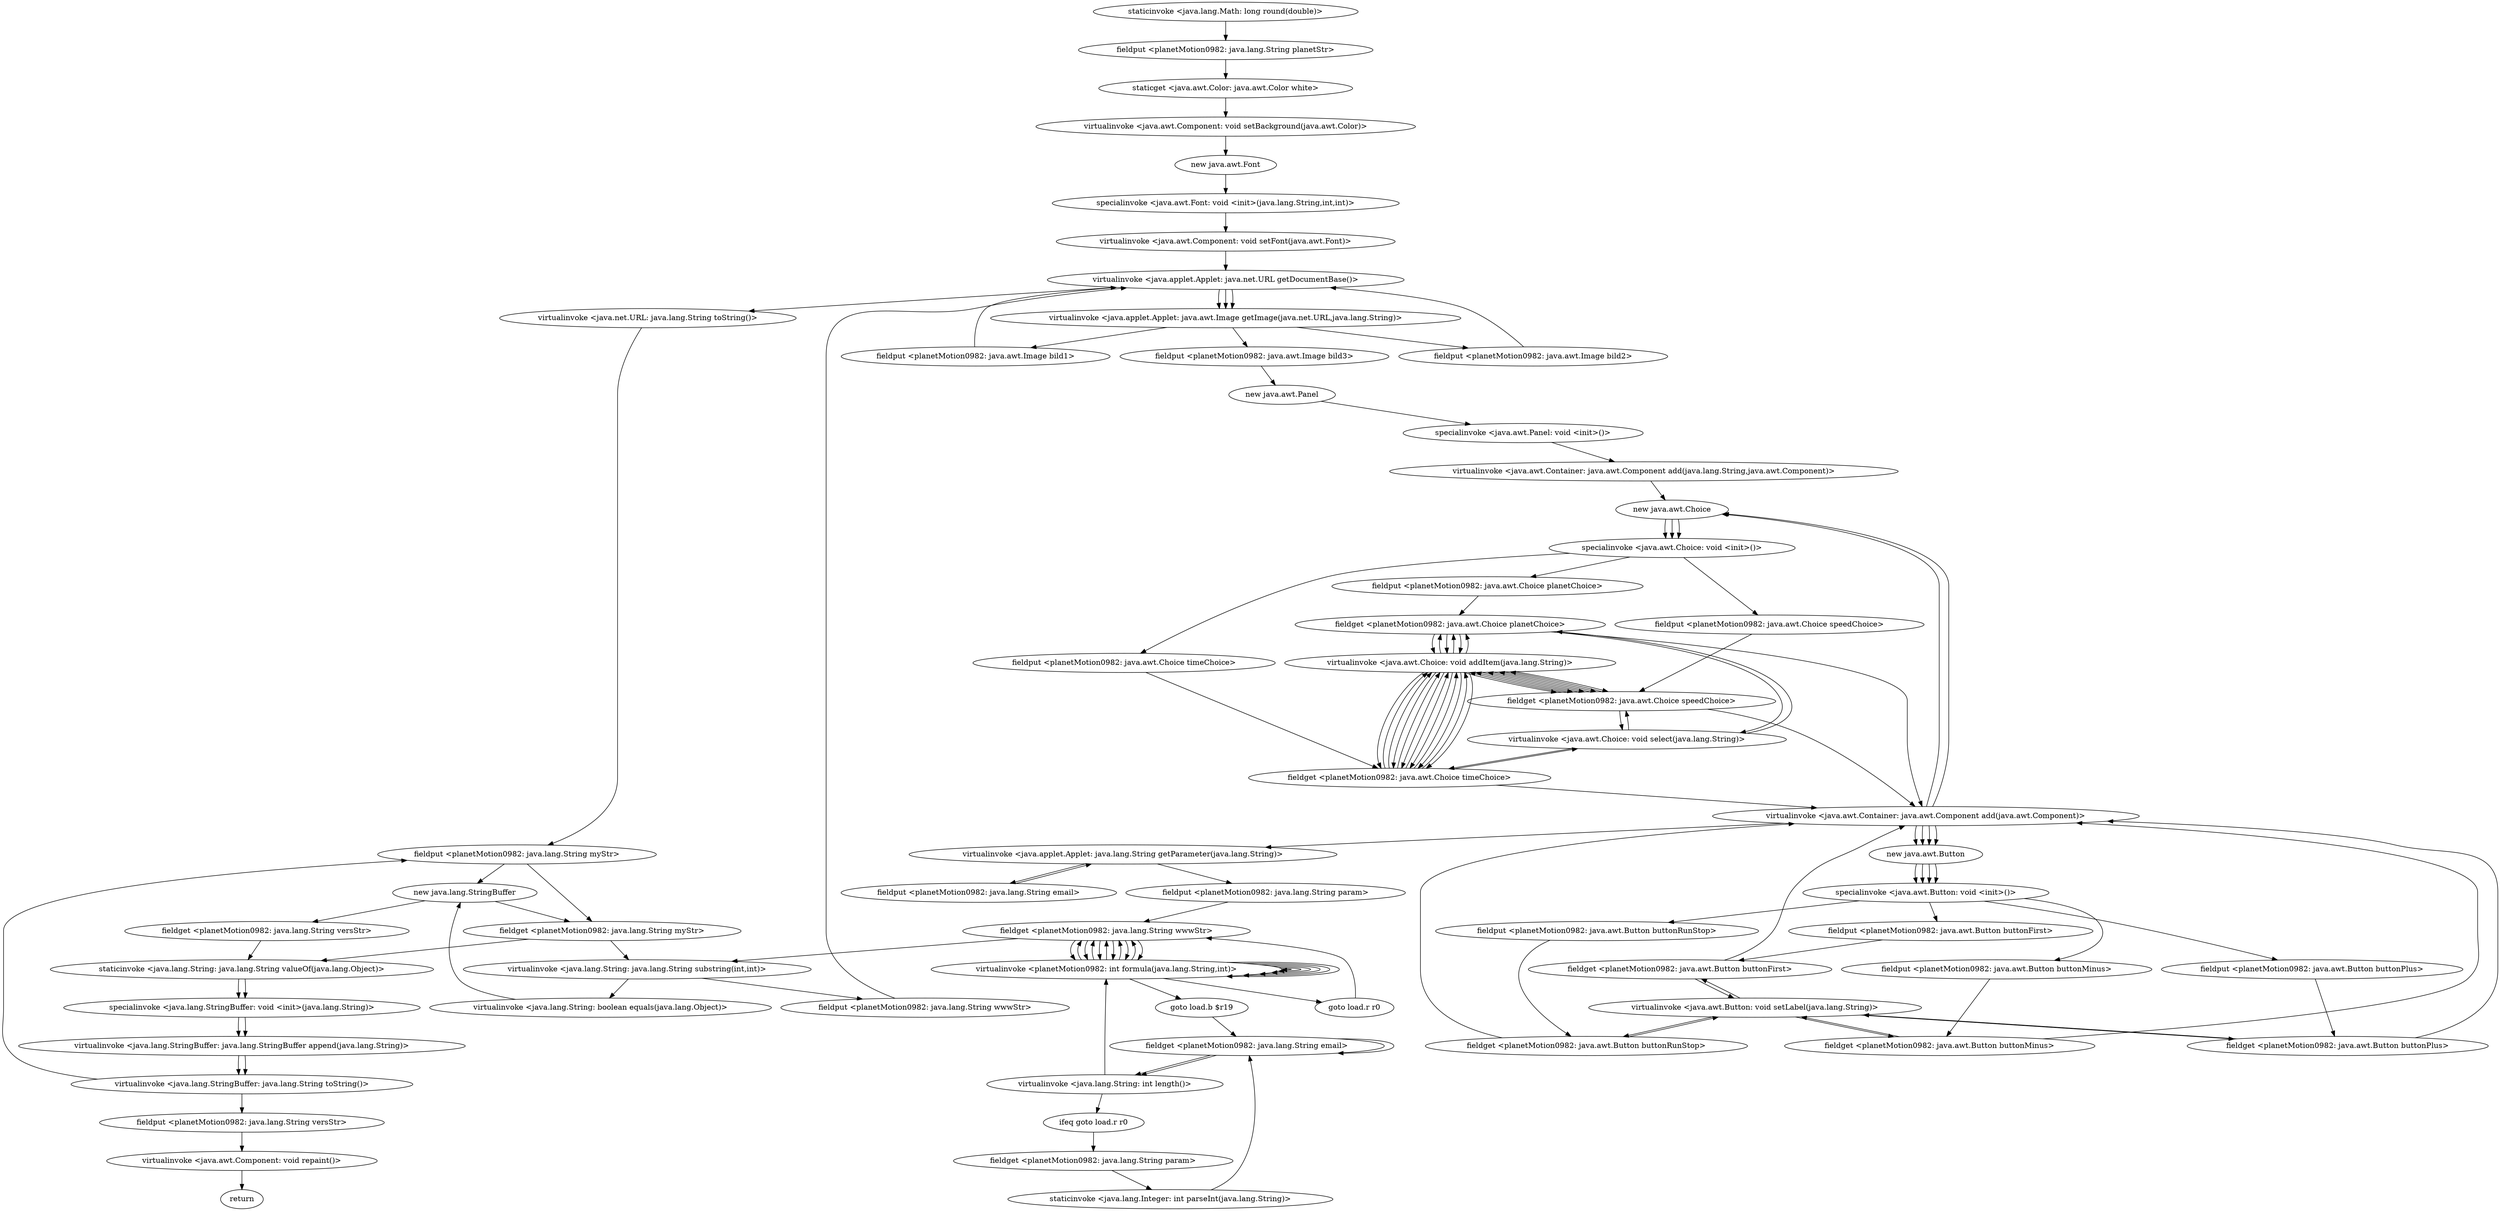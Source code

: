 digraph "" {
"staticinvoke <java.lang.Math: long round(double)>";
 "staticinvoke <java.lang.Math: long round(double)>"->"fieldput <planetMotion0982: java.lang.String planetStr>";
 "fieldput <planetMotion0982: java.lang.String planetStr>"->"staticget <java.awt.Color: java.awt.Color white>";
 "staticget <java.awt.Color: java.awt.Color white>"->"virtualinvoke <java.awt.Component: void setBackground(java.awt.Color)>";
 "virtualinvoke <java.awt.Component: void setBackground(java.awt.Color)>"->"new java.awt.Font";
 "new java.awt.Font"->"specialinvoke <java.awt.Font: void <init>(java.lang.String,int,int)>";
 "specialinvoke <java.awt.Font: void <init>(java.lang.String,int,int)>"->"virtualinvoke <java.awt.Component: void setFont(java.awt.Font)>";
 "virtualinvoke <java.awt.Component: void setFont(java.awt.Font)>"->"virtualinvoke <java.applet.Applet: java.net.URL getDocumentBase()>";
 "virtualinvoke <java.applet.Applet: java.net.URL getDocumentBase()>"->"virtualinvoke <java.net.URL: java.lang.String toString()>";
 "virtualinvoke <java.net.URL: java.lang.String toString()>"->"fieldput <planetMotion0982: java.lang.String myStr>";
 "fieldput <planetMotion0982: java.lang.String myStr>"->"new java.lang.StringBuffer";
 "new java.lang.StringBuffer"->"fieldget <planetMotion0982: java.lang.String myStr>";
 "fieldget <planetMotion0982: java.lang.String myStr>"->"staticinvoke <java.lang.String: java.lang.String valueOf(java.lang.Object)>";
 "staticinvoke <java.lang.String: java.lang.String valueOf(java.lang.Object)>"->"specialinvoke <java.lang.StringBuffer: void <init>(java.lang.String)>";
 "specialinvoke <java.lang.StringBuffer: void <init>(java.lang.String)>"->"virtualinvoke <java.lang.StringBuffer: java.lang.StringBuffer append(java.lang.String)>";
 "virtualinvoke <java.lang.StringBuffer: java.lang.StringBuffer append(java.lang.String)>"->"virtualinvoke <java.lang.StringBuffer: java.lang.String toString()>";
 "virtualinvoke <java.lang.StringBuffer: java.lang.String toString()>"->"fieldput <planetMotion0982: java.lang.String myStr>";
 "fieldput <planetMotion0982: java.lang.String myStr>"->"fieldget <planetMotion0982: java.lang.String myStr>";
 "fieldget <planetMotion0982: java.lang.String myStr>"->"virtualinvoke <java.lang.String: java.lang.String substring(int,int)>";
 "virtualinvoke <java.lang.String: java.lang.String substring(int,int)>"->"fieldput <planetMotion0982: java.lang.String wwwStr>";
 "fieldput <planetMotion0982: java.lang.String wwwStr>"->"virtualinvoke <java.applet.Applet: java.net.URL getDocumentBase()>";
 "virtualinvoke <java.applet.Applet: java.net.URL getDocumentBase()>"->"virtualinvoke <java.applet.Applet: java.awt.Image getImage(java.net.URL,java.lang.String)>";
 "virtualinvoke <java.applet.Applet: java.awt.Image getImage(java.net.URL,java.lang.String)>"->"fieldput <planetMotion0982: java.awt.Image bild1>";
 "fieldput <planetMotion0982: java.awt.Image bild1>"->"virtualinvoke <java.applet.Applet: java.net.URL getDocumentBase()>";
 "virtualinvoke <java.applet.Applet: java.net.URL getDocumentBase()>"->"virtualinvoke <java.applet.Applet: java.awt.Image getImage(java.net.URL,java.lang.String)>";
 "virtualinvoke <java.applet.Applet: java.awt.Image getImage(java.net.URL,java.lang.String)>"->"fieldput <planetMotion0982: java.awt.Image bild2>";
 "fieldput <planetMotion0982: java.awt.Image bild2>"->"virtualinvoke <java.applet.Applet: java.net.URL getDocumentBase()>";
 "virtualinvoke <java.applet.Applet: java.net.URL getDocumentBase()>"->"virtualinvoke <java.applet.Applet: java.awt.Image getImage(java.net.URL,java.lang.String)>";
 "virtualinvoke <java.applet.Applet: java.awt.Image getImage(java.net.URL,java.lang.String)>"->"fieldput <planetMotion0982: java.awt.Image bild3>";
 "fieldput <planetMotion0982: java.awt.Image bild3>"->"new java.awt.Panel";
 "new java.awt.Panel"->"specialinvoke <java.awt.Panel: void <init>()>";
 "specialinvoke <java.awt.Panel: void <init>()>"->"virtualinvoke <java.awt.Container: java.awt.Component add(java.lang.String,java.awt.Component)>";
 "virtualinvoke <java.awt.Container: java.awt.Component add(java.lang.String,java.awt.Component)>"->"new java.awt.Choice";
 "new java.awt.Choice"->"specialinvoke <java.awt.Choice: void <init>()>";
 "specialinvoke <java.awt.Choice: void <init>()>"->"fieldput <planetMotion0982: java.awt.Choice planetChoice>";
 "fieldput <planetMotion0982: java.awt.Choice planetChoice>"->"fieldget <planetMotion0982: java.awt.Choice planetChoice>";
 "fieldget <planetMotion0982: java.awt.Choice planetChoice>"->"virtualinvoke <java.awt.Choice: void addItem(java.lang.String)>";
 "virtualinvoke <java.awt.Choice: void addItem(java.lang.String)>"->"fieldget <planetMotion0982: java.awt.Choice planetChoice>";
 "fieldget <planetMotion0982: java.awt.Choice planetChoice>"->"virtualinvoke <java.awt.Choice: void addItem(java.lang.String)>";
 "virtualinvoke <java.awt.Choice: void addItem(java.lang.String)>"->"fieldget <planetMotion0982: java.awt.Choice planetChoice>";
 "fieldget <planetMotion0982: java.awt.Choice planetChoice>"->"virtualinvoke <java.awt.Choice: void addItem(java.lang.String)>";
 "virtualinvoke <java.awt.Choice: void addItem(java.lang.String)>"->"fieldget <planetMotion0982: java.awt.Choice planetChoice>";
 "fieldget <planetMotion0982: java.awt.Choice planetChoice>"->"virtualinvoke <java.awt.Choice: void select(java.lang.String)>";
 "virtualinvoke <java.awt.Choice: void select(java.lang.String)>"->"fieldget <planetMotion0982: java.awt.Choice planetChoice>";
 "fieldget <planetMotion0982: java.awt.Choice planetChoice>"->"virtualinvoke <java.awt.Container: java.awt.Component add(java.awt.Component)>";
 "virtualinvoke <java.awt.Container: java.awt.Component add(java.awt.Component)>"->"new java.awt.Button";
 "new java.awt.Button"->"specialinvoke <java.awt.Button: void <init>()>";
 "specialinvoke <java.awt.Button: void <init>()>"->"fieldput <planetMotion0982: java.awt.Button buttonFirst>";
 "fieldput <planetMotion0982: java.awt.Button buttonFirst>"->"fieldget <planetMotion0982: java.awt.Button buttonFirst>";
 "fieldget <planetMotion0982: java.awt.Button buttonFirst>"->"virtualinvoke <java.awt.Button: void setLabel(java.lang.String)>";
 "virtualinvoke <java.awt.Button: void setLabel(java.lang.String)>"->"fieldget <planetMotion0982: java.awt.Button buttonFirst>";
 "fieldget <planetMotion0982: java.awt.Button buttonFirst>"->"virtualinvoke <java.awt.Container: java.awt.Component add(java.awt.Component)>";
 "virtualinvoke <java.awt.Container: java.awt.Component add(java.awt.Component)>"->"new java.awt.Button";
 "new java.awt.Button"->"specialinvoke <java.awt.Button: void <init>()>";
 "specialinvoke <java.awt.Button: void <init>()>"->"fieldput <planetMotion0982: java.awt.Button buttonMinus>";
 "fieldput <planetMotion0982: java.awt.Button buttonMinus>"->"fieldget <planetMotion0982: java.awt.Button buttonMinus>";
 "fieldget <planetMotion0982: java.awt.Button buttonMinus>"->"virtualinvoke <java.awt.Button: void setLabel(java.lang.String)>";
 "virtualinvoke <java.awt.Button: void setLabel(java.lang.String)>"->"fieldget <planetMotion0982: java.awt.Button buttonMinus>";
 "fieldget <planetMotion0982: java.awt.Button buttonMinus>"->"virtualinvoke <java.awt.Container: java.awt.Component add(java.awt.Component)>";
 "virtualinvoke <java.awt.Container: java.awt.Component add(java.awt.Component)>"->"new java.awt.Choice";
 "new java.awt.Choice"->"specialinvoke <java.awt.Choice: void <init>()>";
 "specialinvoke <java.awt.Choice: void <init>()>"->"fieldput <planetMotion0982: java.awt.Choice timeChoice>";
 "fieldput <planetMotion0982: java.awt.Choice timeChoice>"->"fieldget <planetMotion0982: java.awt.Choice timeChoice>";
 "fieldget <planetMotion0982: java.awt.Choice timeChoice>"->"virtualinvoke <java.awt.Choice: void addItem(java.lang.String)>";
 "virtualinvoke <java.awt.Choice: void addItem(java.lang.String)>"->"fieldget <planetMotion0982: java.awt.Choice timeChoice>";
 "fieldget <planetMotion0982: java.awt.Choice timeChoice>"->"virtualinvoke <java.awt.Choice: void addItem(java.lang.String)>";
 "virtualinvoke <java.awt.Choice: void addItem(java.lang.String)>"->"fieldget <planetMotion0982: java.awt.Choice timeChoice>";
 "fieldget <planetMotion0982: java.awt.Choice timeChoice>"->"virtualinvoke <java.awt.Choice: void addItem(java.lang.String)>";
 "virtualinvoke <java.awt.Choice: void addItem(java.lang.String)>"->"fieldget <planetMotion0982: java.awt.Choice timeChoice>";
 "fieldget <planetMotion0982: java.awt.Choice timeChoice>"->"virtualinvoke <java.awt.Choice: void addItem(java.lang.String)>";
 "virtualinvoke <java.awt.Choice: void addItem(java.lang.String)>"->"fieldget <planetMotion0982: java.awt.Choice timeChoice>";
 "fieldget <planetMotion0982: java.awt.Choice timeChoice>"->"virtualinvoke <java.awt.Choice: void addItem(java.lang.String)>";
 "virtualinvoke <java.awt.Choice: void addItem(java.lang.String)>"->"fieldget <planetMotion0982: java.awt.Choice timeChoice>";
 "fieldget <planetMotion0982: java.awt.Choice timeChoice>"->"virtualinvoke <java.awt.Choice: void addItem(java.lang.String)>";
 "virtualinvoke <java.awt.Choice: void addItem(java.lang.String)>"->"fieldget <planetMotion0982: java.awt.Choice timeChoice>";
 "fieldget <planetMotion0982: java.awt.Choice timeChoice>"->"virtualinvoke <java.awt.Choice: void select(java.lang.String)>";
 "virtualinvoke <java.awt.Choice: void select(java.lang.String)>"->"fieldget <planetMotion0982: java.awt.Choice timeChoice>";
 "fieldget <planetMotion0982: java.awt.Choice timeChoice>"->"virtualinvoke <java.awt.Container: java.awt.Component add(java.awt.Component)>";
 "virtualinvoke <java.awt.Container: java.awt.Component add(java.awt.Component)>"->"new java.awt.Button";
 "new java.awt.Button"->"specialinvoke <java.awt.Button: void <init>()>";
 "specialinvoke <java.awt.Button: void <init>()>"->"fieldput <planetMotion0982: java.awt.Button buttonPlus>";
 "fieldput <planetMotion0982: java.awt.Button buttonPlus>"->"fieldget <planetMotion0982: java.awt.Button buttonPlus>";
 "fieldget <planetMotion0982: java.awt.Button buttonPlus>"->"virtualinvoke <java.awt.Button: void setLabel(java.lang.String)>";
 "virtualinvoke <java.awt.Button: void setLabel(java.lang.String)>"->"fieldget <planetMotion0982: java.awt.Button buttonPlus>";
 "fieldget <planetMotion0982: java.awt.Button buttonPlus>"->"virtualinvoke <java.awt.Container: java.awt.Component add(java.awt.Component)>";
 "virtualinvoke <java.awt.Container: java.awt.Component add(java.awt.Component)>"->"new java.awt.Button";
 "new java.awt.Button"->"specialinvoke <java.awt.Button: void <init>()>";
 "specialinvoke <java.awt.Button: void <init>()>"->"fieldput <planetMotion0982: java.awt.Button buttonRunStop>";
 "fieldput <planetMotion0982: java.awt.Button buttonRunStop>"->"fieldget <planetMotion0982: java.awt.Button buttonRunStop>";
 "fieldget <planetMotion0982: java.awt.Button buttonRunStop>"->"virtualinvoke <java.awt.Button: void setLabel(java.lang.String)>";
 "virtualinvoke <java.awt.Button: void setLabel(java.lang.String)>"->"fieldget <planetMotion0982: java.awt.Button buttonRunStop>";
 "fieldget <planetMotion0982: java.awt.Button buttonRunStop>"->"virtualinvoke <java.awt.Container: java.awt.Component add(java.awt.Component)>";
 "virtualinvoke <java.awt.Container: java.awt.Component add(java.awt.Component)>"->"new java.awt.Choice";
 "new java.awt.Choice"->"specialinvoke <java.awt.Choice: void <init>()>";
 "specialinvoke <java.awt.Choice: void <init>()>"->"fieldput <planetMotion0982: java.awt.Choice speedChoice>";
 "fieldput <planetMotion0982: java.awt.Choice speedChoice>"->"fieldget <planetMotion0982: java.awt.Choice speedChoice>";
 "fieldget <planetMotion0982: java.awt.Choice speedChoice>"->"virtualinvoke <java.awt.Choice: void addItem(java.lang.String)>";
 "virtualinvoke <java.awt.Choice: void addItem(java.lang.String)>"->"fieldget <planetMotion0982: java.awt.Choice speedChoice>";
 "fieldget <planetMotion0982: java.awt.Choice speedChoice>"->"virtualinvoke <java.awt.Choice: void addItem(java.lang.String)>";
 "virtualinvoke <java.awt.Choice: void addItem(java.lang.String)>"->"fieldget <planetMotion0982: java.awt.Choice speedChoice>";
 "fieldget <planetMotion0982: java.awt.Choice speedChoice>"->"virtualinvoke <java.awt.Choice: void addItem(java.lang.String)>";
 "virtualinvoke <java.awt.Choice: void addItem(java.lang.String)>"->"fieldget <planetMotion0982: java.awt.Choice speedChoice>";
 "fieldget <planetMotion0982: java.awt.Choice speedChoice>"->"virtualinvoke <java.awt.Choice: void addItem(java.lang.String)>";
 "virtualinvoke <java.awt.Choice: void addItem(java.lang.String)>"->"fieldget <planetMotion0982: java.awt.Choice speedChoice>";
 "fieldget <planetMotion0982: java.awt.Choice speedChoice>"->"virtualinvoke <java.awt.Choice: void addItem(java.lang.String)>";
 "virtualinvoke <java.awt.Choice: void addItem(java.lang.String)>"->"fieldget <planetMotion0982: java.awt.Choice speedChoice>";
 "fieldget <planetMotion0982: java.awt.Choice speedChoice>"->"virtualinvoke <java.awt.Choice: void select(java.lang.String)>";
 "virtualinvoke <java.awt.Choice: void select(java.lang.String)>"->"fieldget <planetMotion0982: java.awt.Choice speedChoice>";
 "fieldget <planetMotion0982: java.awt.Choice speedChoice>"->"virtualinvoke <java.awt.Container: java.awt.Component add(java.awt.Component)>";
 "virtualinvoke <java.awt.Container: java.awt.Component add(java.awt.Component)>"->"virtualinvoke <java.applet.Applet: java.lang.String getParameter(java.lang.String)>";
 "virtualinvoke <java.applet.Applet: java.lang.String getParameter(java.lang.String)>"->"fieldput <planetMotion0982: java.lang.String email>";
 "fieldput <planetMotion0982: java.lang.String email>"->"virtualinvoke <java.applet.Applet: java.lang.String getParameter(java.lang.String)>";
 "virtualinvoke <java.applet.Applet: java.lang.String getParameter(java.lang.String)>"->"fieldput <planetMotion0982: java.lang.String param>";
 "fieldput <planetMotion0982: java.lang.String param>"->"fieldget <planetMotion0982: java.lang.String wwwStr>";
 "fieldget <planetMotion0982: java.lang.String wwwStr>"->"virtualinvoke <planetMotion0982: int formula(java.lang.String,int)>";
 "virtualinvoke <planetMotion0982: int formula(java.lang.String,int)>"->"virtualinvoke <planetMotion0982: int formula(java.lang.String,int)>";
 "virtualinvoke <planetMotion0982: int formula(java.lang.String,int)>"->"fieldget <planetMotion0982: java.lang.String wwwStr>";
 "fieldget <planetMotion0982: java.lang.String wwwStr>"->"virtualinvoke <planetMotion0982: int formula(java.lang.String,int)>";
 "virtualinvoke <planetMotion0982: int formula(java.lang.String,int)>"->"virtualinvoke <planetMotion0982: int formula(java.lang.String,int)>";
 "virtualinvoke <planetMotion0982: int formula(java.lang.String,int)>"->"fieldget <planetMotion0982: java.lang.String wwwStr>";
 "fieldget <planetMotion0982: java.lang.String wwwStr>"->"virtualinvoke <planetMotion0982: int formula(java.lang.String,int)>";
 "virtualinvoke <planetMotion0982: int formula(java.lang.String,int)>"->"virtualinvoke <planetMotion0982: int formula(java.lang.String,int)>";
 "virtualinvoke <planetMotion0982: int formula(java.lang.String,int)>"->"fieldget <planetMotion0982: java.lang.String wwwStr>";
 "fieldget <planetMotion0982: java.lang.String wwwStr>"->"virtualinvoke <planetMotion0982: int formula(java.lang.String,int)>";
 "virtualinvoke <planetMotion0982: int formula(java.lang.String,int)>"->"virtualinvoke <planetMotion0982: int formula(java.lang.String,int)>";
 "virtualinvoke <planetMotion0982: int formula(java.lang.String,int)>"->"fieldget <planetMotion0982: java.lang.String wwwStr>";
 "fieldget <planetMotion0982: java.lang.String wwwStr>"->"virtualinvoke <planetMotion0982: int formula(java.lang.String,int)>";
 "virtualinvoke <planetMotion0982: int formula(java.lang.String,int)>"->"virtualinvoke <planetMotion0982: int formula(java.lang.String,int)>";
 "virtualinvoke <planetMotion0982: int formula(java.lang.String,int)>"->"fieldget <planetMotion0982: java.lang.String wwwStr>";
 "fieldget <planetMotion0982: java.lang.String wwwStr>"->"virtualinvoke <planetMotion0982: int formula(java.lang.String,int)>";
 "virtualinvoke <planetMotion0982: int formula(java.lang.String,int)>"->"virtualinvoke <planetMotion0982: int formula(java.lang.String,int)>";
 "virtualinvoke <planetMotion0982: int formula(java.lang.String,int)>"->"goto load.b $r19";
 "goto load.b $r19"->"fieldget <planetMotion0982: java.lang.String email>";
 "fieldget <planetMotion0982: java.lang.String email>"->"virtualinvoke <java.lang.String: int length()>";
 "virtualinvoke <java.lang.String: int length()>"->"ifeq goto load.r r0";
 "ifeq goto load.r r0"->"fieldget <planetMotion0982: java.lang.String param>";
 "fieldget <planetMotion0982: java.lang.String param>"->"staticinvoke <java.lang.Integer: int parseInt(java.lang.String)>";
 "staticinvoke <java.lang.Integer: int parseInt(java.lang.String)>"->"fieldget <planetMotion0982: java.lang.String email>";
 "fieldget <planetMotion0982: java.lang.String email>"->"fieldget <planetMotion0982: java.lang.String email>";
 "fieldget <planetMotion0982: java.lang.String email>"->"virtualinvoke <java.lang.String: int length()>";
 "virtualinvoke <java.lang.String: int length()>"->"virtualinvoke <planetMotion0982: int formula(java.lang.String,int)>";
 "virtualinvoke <planetMotion0982: int formula(java.lang.String,int)>"->"goto load.r r0";
 "goto load.r r0"->"fieldget <planetMotion0982: java.lang.String wwwStr>";
 "fieldget <planetMotion0982: java.lang.String wwwStr>"->"virtualinvoke <java.lang.String: java.lang.String substring(int,int)>";
 "virtualinvoke <java.lang.String: java.lang.String substring(int,int)>"->"virtualinvoke <java.lang.String: boolean equals(java.lang.Object)>";
 "virtualinvoke <java.lang.String: boolean equals(java.lang.Object)>"->"new java.lang.StringBuffer";
 "new java.lang.StringBuffer"->"fieldget <planetMotion0982: java.lang.String versStr>";
 "fieldget <planetMotion0982: java.lang.String versStr>"->"staticinvoke <java.lang.String: java.lang.String valueOf(java.lang.Object)>";
 "staticinvoke <java.lang.String: java.lang.String valueOf(java.lang.Object)>"->"specialinvoke <java.lang.StringBuffer: void <init>(java.lang.String)>";
 "specialinvoke <java.lang.StringBuffer: void <init>(java.lang.String)>"->"virtualinvoke <java.lang.StringBuffer: java.lang.StringBuffer append(java.lang.String)>";
 "virtualinvoke <java.lang.StringBuffer: java.lang.StringBuffer append(java.lang.String)>"->"virtualinvoke <java.lang.StringBuffer: java.lang.String toString()>";
 "virtualinvoke <java.lang.StringBuffer: java.lang.String toString()>"->"fieldput <planetMotion0982: java.lang.String versStr>";
 "fieldput <planetMotion0982: java.lang.String versStr>"->"virtualinvoke <java.awt.Component: void repaint()>";
 "virtualinvoke <java.awt.Component: void repaint()>"->"return";
}

